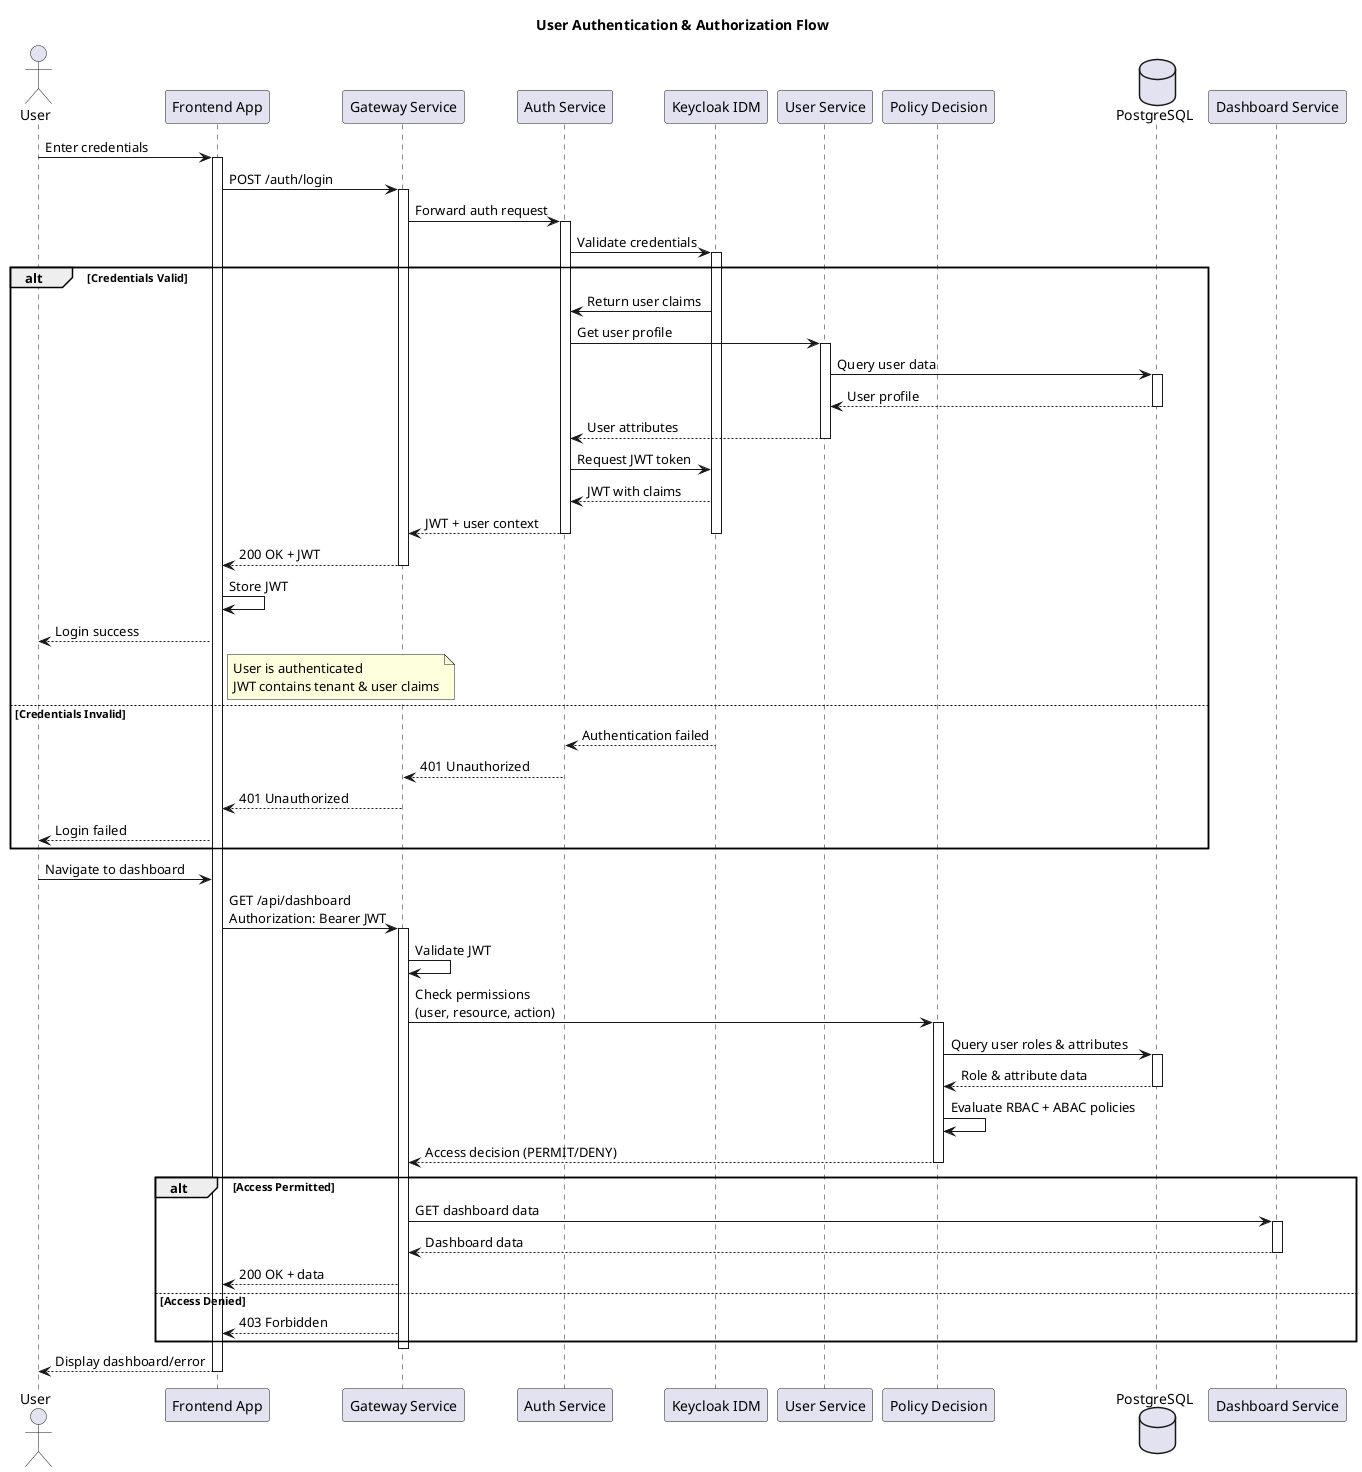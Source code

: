 
@startuml User Authentication Sequence
actor User as U
participant "Frontend App" as FE
participant "Gateway Service" as GW
participant "Auth Service" as AS
participant "Keycloak IDM" as KC
participant "User Service" as US
participant "Policy Decision" as PDS
database "PostgreSQL" as DB

title User Authentication & Authorization Flow

U -> FE: Enter credentials
activate FE

FE -> GW: POST /auth/login
activate GW

GW -> AS: Forward auth request
activate AS

AS -> KC: Validate credentials
activate KC

alt Credentials Valid
    KC -> AS: Return user claims
    AS -> US: Get user profile
    activate US

    US -> DB: Query user data
    activate DB
    DB --> US: User profile
    deactivate DB

    US --> AS: User attributes
    deactivate US

    AS -> KC: Request JWT token
    KC --> AS: JWT with claims
    AS --> GW: JWT + user context
    deactivate KC
    deactivate AS

    GW --> FE: 200 OK + JWT
    deactivate GW

    FE -> FE: Store JWT
    FE --> U: Login success

    note right of FE: User is authenticated\nJWT contains tenant & user claims

else Credentials Invalid
    KC --> AS: Authentication failed
    AS --> GW: 401 Unauthorized
    GW --> FE: 401 Unauthorized
    FE --> U: Login failed
end

' Subsequent API Request with Authorization
U -> FE: Navigate to dashboard
FE -> GW: GET /api/dashboard\nAuthorization: Bearer JWT
activate GW

GW -> GW: Validate JWT
GW -> PDS: Check permissions\n(user, resource, action)
activate PDS

PDS -> DB: Query user roles & attributes
activate DB
DB --> PDS: Role & attribute data
deactivate DB

PDS -> PDS: Evaluate RBAC + ABAC policies
PDS --> GW: Access decision (PERMIT/DENY)
deactivate PDS

alt Access Permitted
    GW -> "Dashboard Service": GET dashboard data
    activate "Dashboard Service"
    "Dashboard Service" --> GW: Dashboard data
    deactivate "Dashboard Service"
    GW --> FE: 200 OK + data
else Access Denied
    GW --> FE: 403 Forbidden
end

deactivate GW
FE --> U: Display dashboard/error
deactivate FE

@enduml
